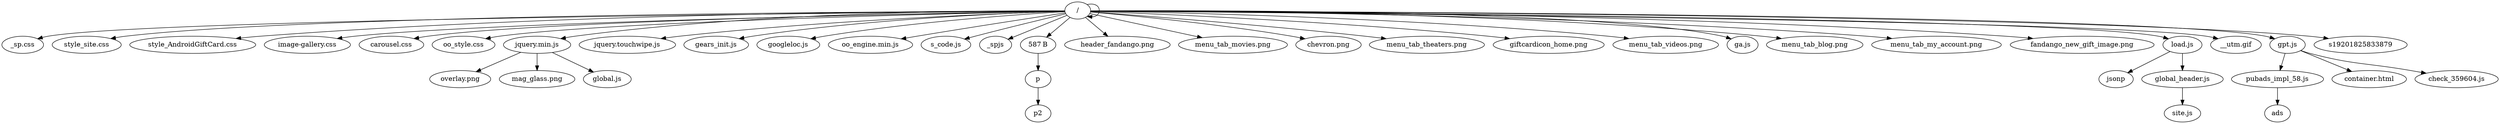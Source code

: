 strict digraph G {
ratio=compress;
concentrate=true;
"/" -> "/";
"/" -> "_sp.css";
"/" -> "style_site.css";
"/" -> "style_AndroidGiftCard.css";
"/" -> "image-gallery.css";
"/" -> "carousel.css";
"/" -> "oo_style.css";
"/" -> "jquery.min.js";
"/" -> "jquery.touchwipe.js";
"/" -> "gears_init.js";
"/" -> "googleloc.js";
"/" -> "oo_engine.min.js";
"/" -> "s_code.js";
"/" -> "_spjs";
"587 B" -> "p";
"p" -> "p2";
"/" -> "header_fandango.png";
"/" -> "menu_tab_movies.png";
"/" -> "chevron.png";
"/" -> "menu_tab_theaters.png";
"/" -> "giftcardicon_home.png";
"/" -> "menu_tab_videos.png";
"/" -> "ga.js";
"/" -> "menu_tab_blog.png";
"/" -> "menu_tab_my_account.png";
"/" -> "fandango_new_gift_image.png";
"/" -> "load.js";
"load.js" -> "jsonp";
"/" -> "__utm.gif";
"load.js" -> "global_header.js";
"global_header.js" -> "site.js";
"/" -> "gpt.js";
"jquery.min.js" -> "overlay.png";
"jquery.min.js" -> "mag_glass.png";
"jquery.min.js" -> "global.js";
"/" -> "s19201825833879";
"gpt.js" -> "pubads_impl_58.js";
"gpt.js" -> "container.html";
"gpt.js" -> "check_359604.js";
"pubads_impl_58.js" -> "ads";
"pubads_impl_58.js" -> "ads";
"/" -> "587 B";
}
